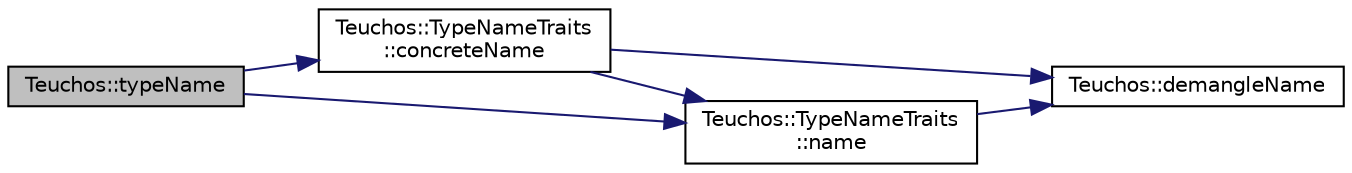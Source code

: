 digraph "Teuchos::typeName"
{
  edge [fontname="Helvetica",fontsize="10",labelfontname="Helvetica",labelfontsize="10"];
  node [fontname="Helvetica",fontsize="10",shape=record];
  rankdir="LR";
  Node8576 [label="Teuchos::typeName",height=0.2,width=0.4,color="black", fillcolor="grey75", style="filled", fontcolor="black"];
  Node8576 -> Node8577 [color="midnightblue",fontsize="10",style="solid",fontname="Helvetica"];
  Node8577 [label="Teuchos::TypeNameTraits\l::concreteName",height=0.2,width=0.4,color="black", fillcolor="white", style="filled",URL="$de/d50/class_teuchos_1_1_type_name_traits.html#a8511f0456c05a21ed85ced9c53eed969"];
  Node8577 -> Node8578 [color="midnightblue",fontsize="10",style="solid",fontname="Helvetica"];
  Node8578 [label="Teuchos::demangleName",height=0.2,width=0.4,color="black", fillcolor="white", style="filled",URL="$d3/d74/namespace_teuchos.html#ab51ffd2f72e19eea6eb568cf76539e47",tooltip="Demangle a C++ name if valid. "];
  Node8577 -> Node8579 [color="midnightblue",fontsize="10",style="solid",fontname="Helvetica"];
  Node8579 [label="Teuchos::TypeNameTraits\l::name",height=0.2,width=0.4,color="black", fillcolor="white", style="filled",URL="$de/d50/class_teuchos_1_1_type_name_traits.html#acd376f70f0fd37929269c42db3a0b641"];
  Node8579 -> Node8578 [color="midnightblue",fontsize="10",style="solid",fontname="Helvetica"];
  Node8576 -> Node8579 [color="midnightblue",fontsize="10",style="solid",fontname="Helvetica"];
}
